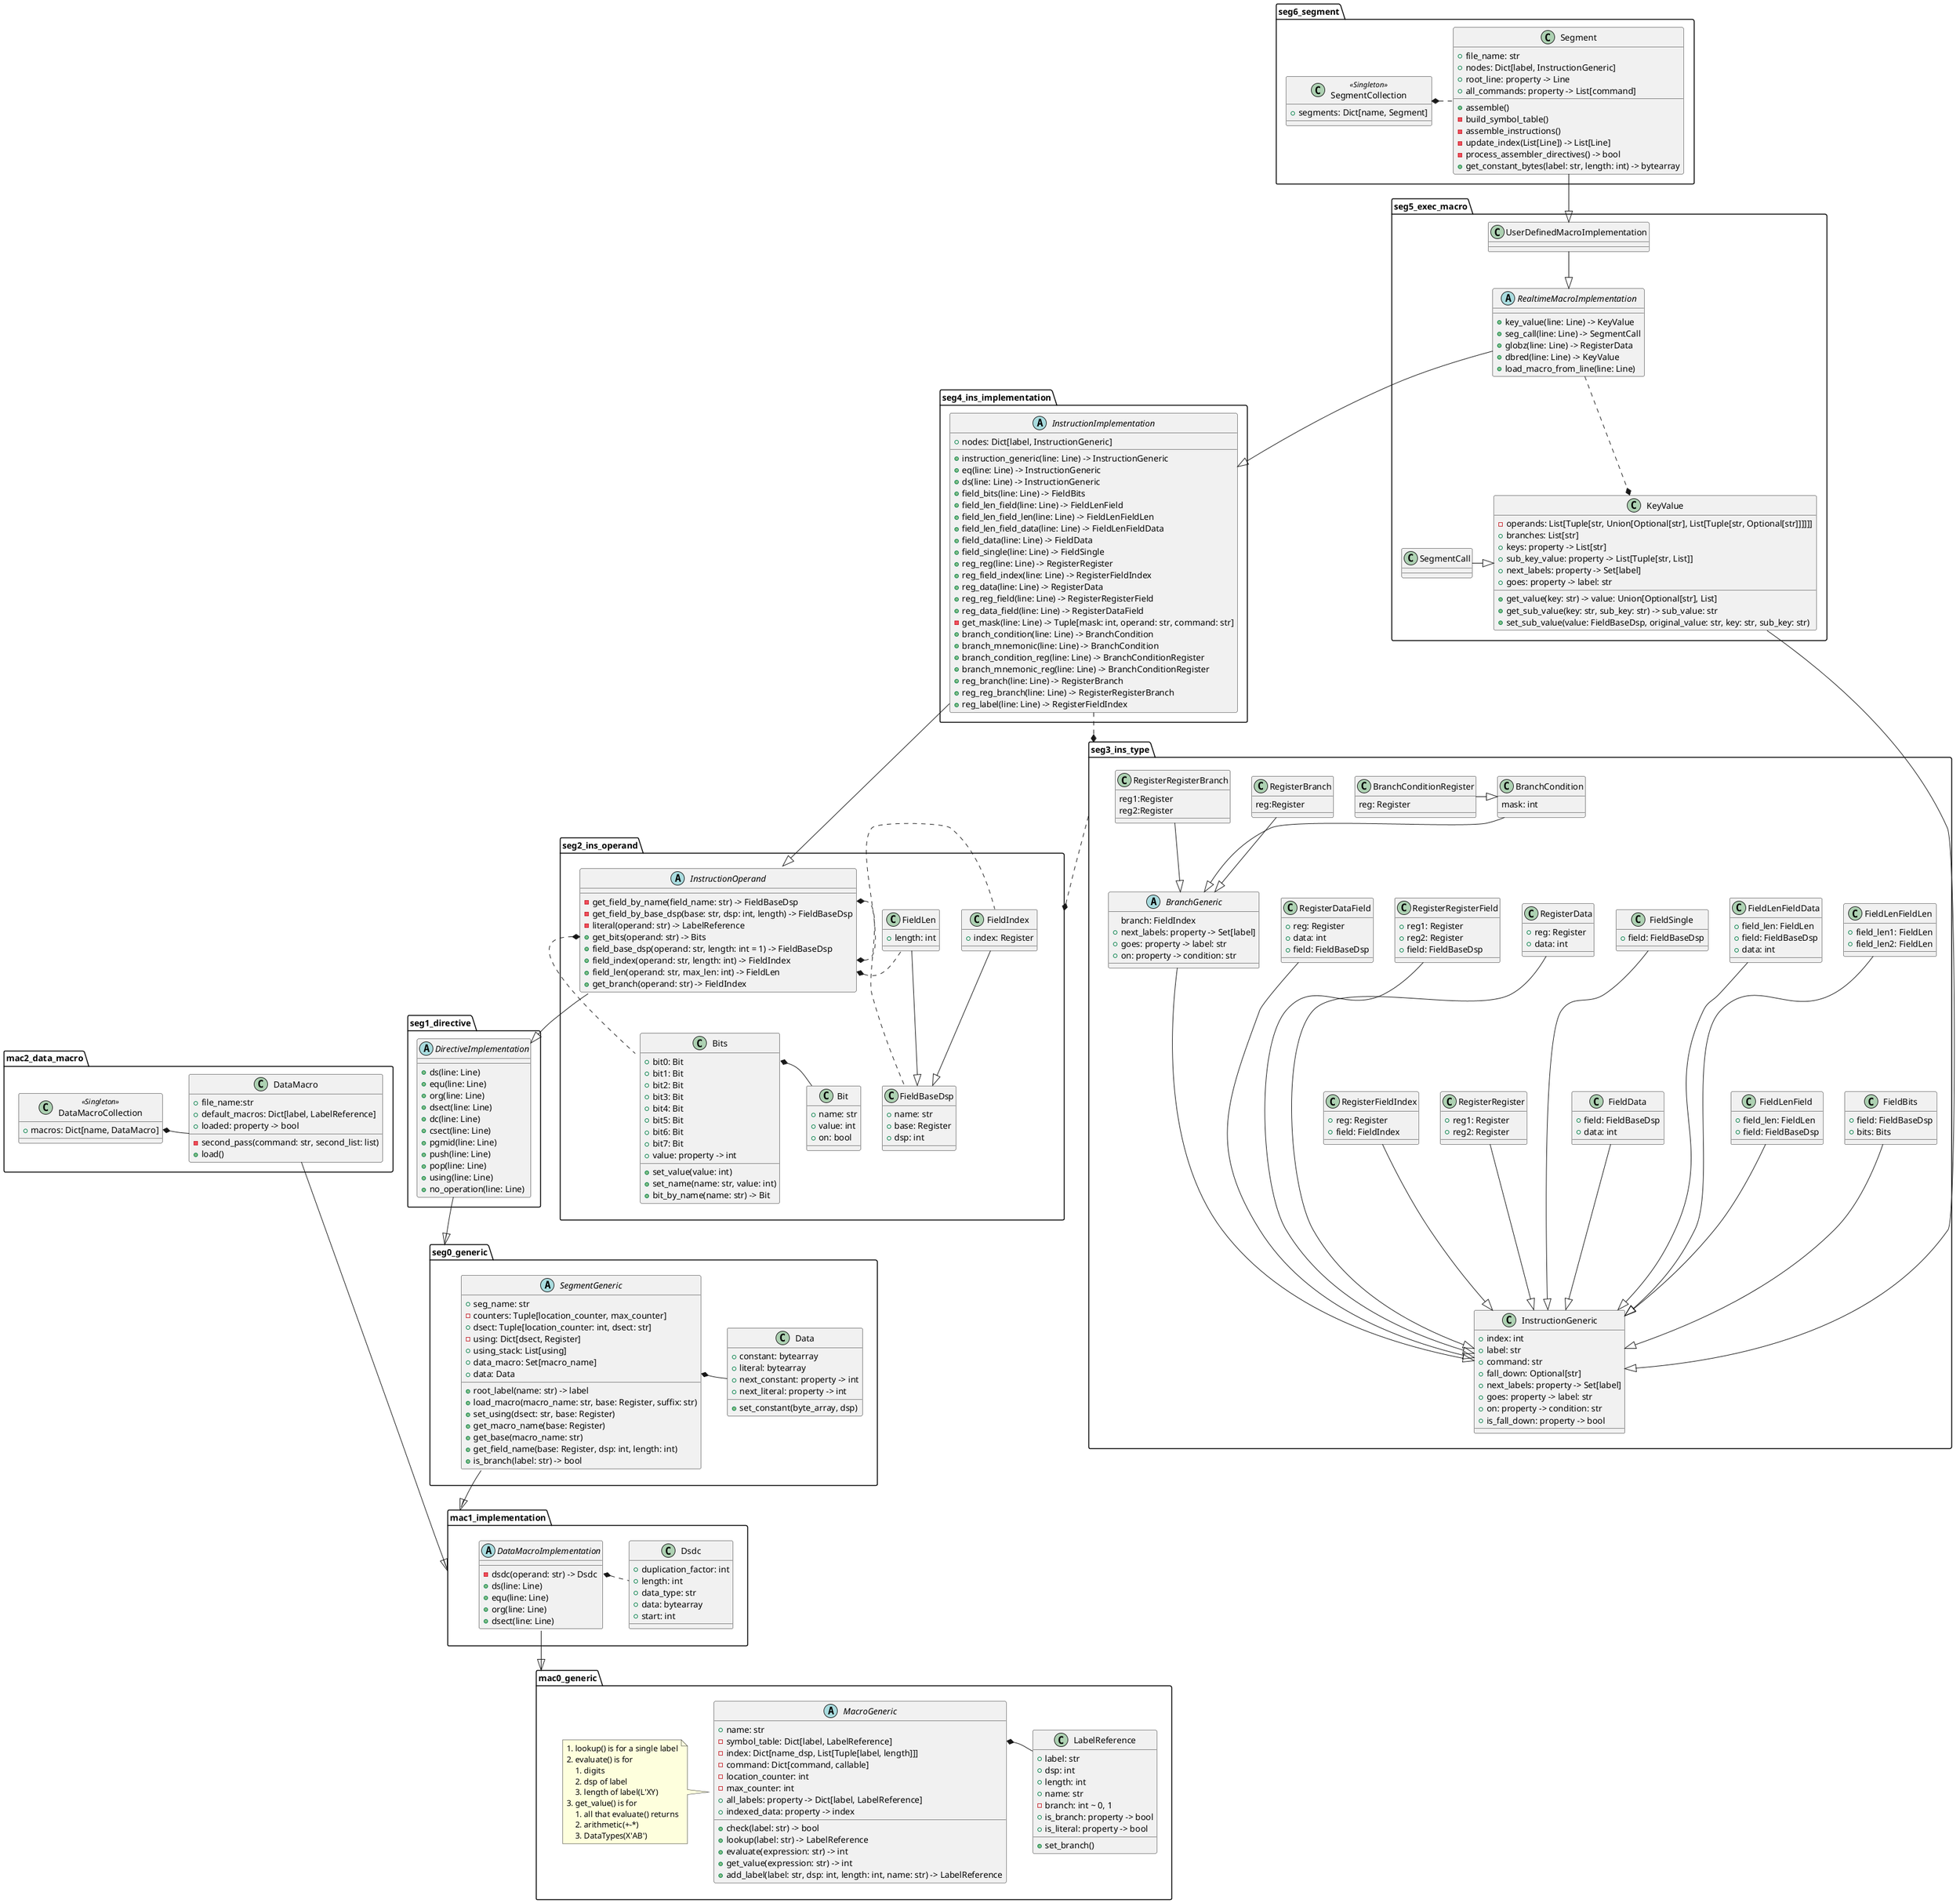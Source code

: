 @startuml

package mac0_generic   {
    class LabelReference {
        +label: str
        +dsp: int
        +length: int
        +name: str
        -branch: int ~ 0, 1
        +is_branch: property -> bool
        +is_literal: property -> bool
        +set_branch()
    }
    abstract class MacroGeneric {
        +name: str
        -symbol_table: Dict[label, LabelReference]
        -index: Dict[name_dsp, List[Tuple[label, length]]]
        -command: Dict[command, callable]
        -location_counter: int
        -max_counter: int
        +all_labels: property -> Dict[label, LabelReference]
        +indexed_data: property -> index
        +check(label: str) -> bool
        +lookup(label: str) -> LabelReference
        +evaluate(expression: str) -> int
        +get_value(expression: str) -> int
        +add_label(label: str, dsp: int, length: int, name: str) -> LabelReference
    }
    note left
    # lookup() is for a single label
    # evaluate() is for
    ## digits
    ## dsp of label
    ## length of label(L'XY)
    # get_value() is for
    ## all that evaluate() returns
    ## arithmetic(+-*)
    ## DataTypes(X'AB')
    end note
    MacroGeneric::symbol_table *- LabelReference
}

package mac1_implementation {
    class Dsdc {
        +duplication_factor: int
        +length: int
        +data_type: str
        +data: bytearray
        +start: int
    }
    abstract class DataMacroImplementation {
        -dsdc(operand: str) -> Dsdc
        +ds(line: Line)
        +equ(line: Line)
        +org(line: Line)
        +dsect(line: Line)
    }
    DataMacroImplementation --|>  mac0_generic
    DataMacroImplementation::Dsdc *. Dsdc
}

package mac2_data_macro {
    class DataMacro {
        +file_name:str
        +default_macros: Dict[label, LabelReference]
        -second_pass(command: str, second_list: list)
        +loaded: property -> bool
        +load()
    }
    class DataMacroCollection <<Singleton>> {
        +macros: Dict[name, DataMacro]
    }
    DataMacro ---|>  mac1_implementation
    DataMacroCollection::DataMacro *- DataMacro
}

package seg0_generic {
    class Data {
        +constant: bytearray
        +literal: bytearray
        +next_constant: property -> int
        +next_literal: property -> int
        +set_constant(byte_array, dsp)
    }
    abstract class SegmentGeneric {
        +seg_name: str
        -counters: Tuple[location_counter, max_counter]
        +dsect: Tuple[location_counter: int, dsect: str]
        -using: Dict[dsect, Register]
        +using_stack: List[using]
        +data_macro: Set[macro_name]
        +data: Data
        +root_label(name: str) -> label
        +load_macro(macro_name: str, base: Register, suffix: str)
        +set_using(dsect: str, base: Register)
        +get_macro_name(base: Register)
        +get_base(macro_name: str)
        +get_field_name(base: Register, dsp: int, length: int)
        +is_branch(label: str) -> bool
    }
    SegmentGeneric --|> mac1_implementation
    SegmentGeneric::Data *- Data
}

package seg1_directive {
    abstract class DirectiveImplementation {
        +ds(line: Line)
        +equ(line: Line)
        +org(line: Line)
        +dsect(line: Line)
        +dc(line: Line)
        +csect(line: Line)
        +pgmid(line: Line)
        +push(line: Line)
        +pop(line: Line)
        +using(line: Line)
        +no_operation(line: Line)
    }
    DirectiveImplementation --|> seg0_generic
}

package seg2_ins_operand {
    class FieldBaseDsp {
        +name: str
        +base: Register
        +dsp: int
    }
    class FieldIndex {
        +index: Register
    }
    class FieldLen {
        +length: int
    }
    class Bit {
        +name: str
        +value: int
        +on: bool
    }
    class Bits {
        +bit0: Bit
        +bit1: Bit
        +bit2: Bit
        +bit3: Bit
        +bit4: Bit
        +bit5: Bit
        +bit6: Bit
        +bit7: Bit
        +value: property -> int
        +set_value(value: int)
        +set_name(name: str, value: int)
        +bit_by_name(name: str) -> Bit
    }
    abstract class InstructionOperand {
        -get_field_by_name(field_name: str) -> FieldBaseDsp
        -get_field_by_base_dsp(base: str, dsp: int, length) -> FieldBaseDsp
        -literal(operand: str) -> LabelReference
        +get_bits(operand: str) -> Bits
        +field_base_dsp(operand: str, length: int = 1) -> FieldBaseDsp
        +field_index(operand: str, length: int) -> FieldIndex
        +field_len(operand: str, max_len: int) -> FieldLen
        +get_branch(operand: str) -> FieldIndex
    }
    FieldIndex -|> FieldBaseDsp
    FieldLen --|> FieldBaseDsp
    Bits::Bit *- Bit
    InstructionOperand --|> DirectiveImplementation
    InstructionOperand::FieldBaseDsp *. FieldBaseDsp
    InstructionOperand::FieldIndex *. FieldIndex
    InstructionOperand::FieldLen *. FieldLen
    InstructionOperand::Bits *.. Bits
}

package seg3_ins_type {
    class InstructionGeneric {
        +index: int
        +label: str
        +command: str
        +fall_down: Optional[str]
        +next_labels: property -> Set[label]
        +goes: property -> label: str
        +on: property -> condition: str
        +is_fall_down: property -> bool
    }
    class FieldBits {
        +field: FieldBaseDsp
        +bits: Bits
    }
    class FieldLenField {
        +field_len: FieldLen
        +field: FieldBaseDsp
    }
    class FieldLenFieldLen {
        +field_len1: FieldLen
        +field_len2: FieldLen
    }
    class FieldLenFieldData {
        +field_len: FieldLen
        +field: FieldBaseDsp
        +data: int
    }
    class FieldData {
        +field: FieldBaseDsp
        +data: int
    }
    class FieldSingle {
        +field: FieldBaseDsp
    }
    class RegisterRegister {
        +reg1: Register
        +reg2: Register
    }
    class RegisterFieldIndex {
        +reg: Register
        +field: FieldIndex
    }
    class RegisterData {
        +reg: Register
        +data: int
    }
    class RegisterRegisterField {
        +reg1: Register
        +reg2: Register
        +field: FieldBaseDsp
    }
    class RegisterDataField {
        +reg: Register
        +data: int
        +field: FieldBaseDsp
    }
    abstract class BranchGeneric {
        branch: FieldIndex
        +next_labels: property -> Set[label]
        +goes: property -> label: str
        +on: property -> condition: str
    }
    class BranchCondition {
        mask: int
    }
    class BranchConditionRegister {
        reg: Register
    }
    class RegisterBranch {
        reg:Register
    }
    class RegisterRegisterBranch {
        reg1:Register
        reg2:Register
    }
    FieldBits --|> InstructionGeneric
    FieldLenField --|> InstructionGeneric
    FieldLenFieldLen ---|> InstructionGeneric
    FieldLenFieldData ---|> InstructionGeneric
    FieldData --|> InstructionGeneric
    FieldSingle ---|> InstructionGeneric
    RegisterRegister --|> InstructionGeneric
    RegisterData ---|> InstructionGeneric
    RegisterFieldIndex --|> InstructionGeneric
    RegisterRegisterField ---|> InstructionGeneric
    RegisterDataField ---|> InstructionGeneric
    BranchGeneric ---|> InstructionGeneric
    BranchCondition --|> BranchGeneric
    BranchConditionRegister -|> BranchCondition
    RegisterBranch --|> BranchGeneric
    RegisterRegisterBranch --|> BranchGeneric
}
seg3_ins_type ..* seg2_ins_operand

package seg4_ins_implementation {
    abstract class InstructionImplementation {
        +nodes: Dict[label, InstructionGeneric]
        +instruction_generic(line: Line) -> InstructionGeneric
        +eq(line: Line) -> InstructionGeneric
        +ds(line: Line) -> InstructionGeneric
        +field_bits(line: Line) -> FieldBits
        +field_len_field(line: Line) -> FieldLenField
        +field_len_field_len(line: Line) -> FieldLenFieldLen
        +field_len_field_data(line: Line) -> FieldLenFieldData
        +field_data(line: Line) -> FieldData
        +field_single(line: Line) -> FieldSingle
        +reg_reg(line: Line) -> RegisterRegister
        +reg_field_index(line: Line) -> RegisterFieldIndex
        +reg_data(line: Line) -> RegisterData
        +reg_reg_field(line: Line) -> RegisterRegisterField
        +reg_data_field(line: Line) -> RegisterDataField
        -get_mask(line: Line) -> Tuple[mask: int, operand: str, command: str]
        +branch_condition(line: Line) -> BranchCondition
        +branch_mnemonic(line: Line) -> BranchCondition
        +branch_condition_reg(line: Line) -> BranchConditionRegister
        +branch_mnemonic_reg(line: Line) -> BranchConditionRegister
        +reg_branch(line: Line) -> RegisterBranch
        +reg_reg_branch(line: Line) -> RegisterRegisterBranch
        +reg_label(line: Line) -> RegisterFieldIndex
    }
    InstructionImplementation --|> InstructionOperand
    InstructionImplementation ..* seg3_ins_type
}

package seg5_exec_macro {
    class KeyValue {
        -operands: List[Tuple[str, Union[Optional[str], List[Tuple[str, Optional[str]]]]]]
        +branches: List[str]
        +keys: property -> List[str]
        +sub_key_value: property -> List[Tuple[str, List]]
        +next_labels: property -> Set[label]
        +goes: property -> label: str
        +get_value(key: str) -> value: Union[Optional[str], List]
        +get_sub_value(key: str, sub_key: str) -> sub_value: str
        +set_sub_value(value: FieldBaseDsp, original_value: str, key: str, sub_key: str)
    }
    class SegmentCall
    abstract class RealtimeMacroImplementation {
        +key_value(line: Line) -> KeyValue
        +seg_call(line: Line) -> SegmentCall
        +globz(line: Line) -> RegisterData
        +dbred(line: Line) -> KeyValue
        +load_macro_from_line(line: Line)
     }
    class UserDefinedMacroImplementation
    SegmentCall -|> KeyValue
    KeyValue -|> InstructionGeneric
    RealtimeMacroImplementation --|> InstructionImplementation
    RealtimeMacroImplementation ..* KeyValue
    UserDefinedMacroImplementation --|> RealtimeMacroImplementation
}
package seg6_segment {
    class Segment {
        +file_name: str
        +nodes: Dict[label, InstructionGeneric]
        +root_line: property -> Line
        +all_commands: property -> List[command]
        +assemble()
        -build_symbol_table()
        -assemble_instructions()
        -update_index(List[Line]) -> List[Line]
        -process_assembler_directives() -> bool
        +get_constant_bytes(label: str, length: int) -> bytearray
    }
    class SegmentCollection <<Singleton>> {
        +segments: Dict[name, Segment]
    }
    Segment --|> UserDefinedMacroImplementation
    SegmentCollection *. Segment
}
@enduml